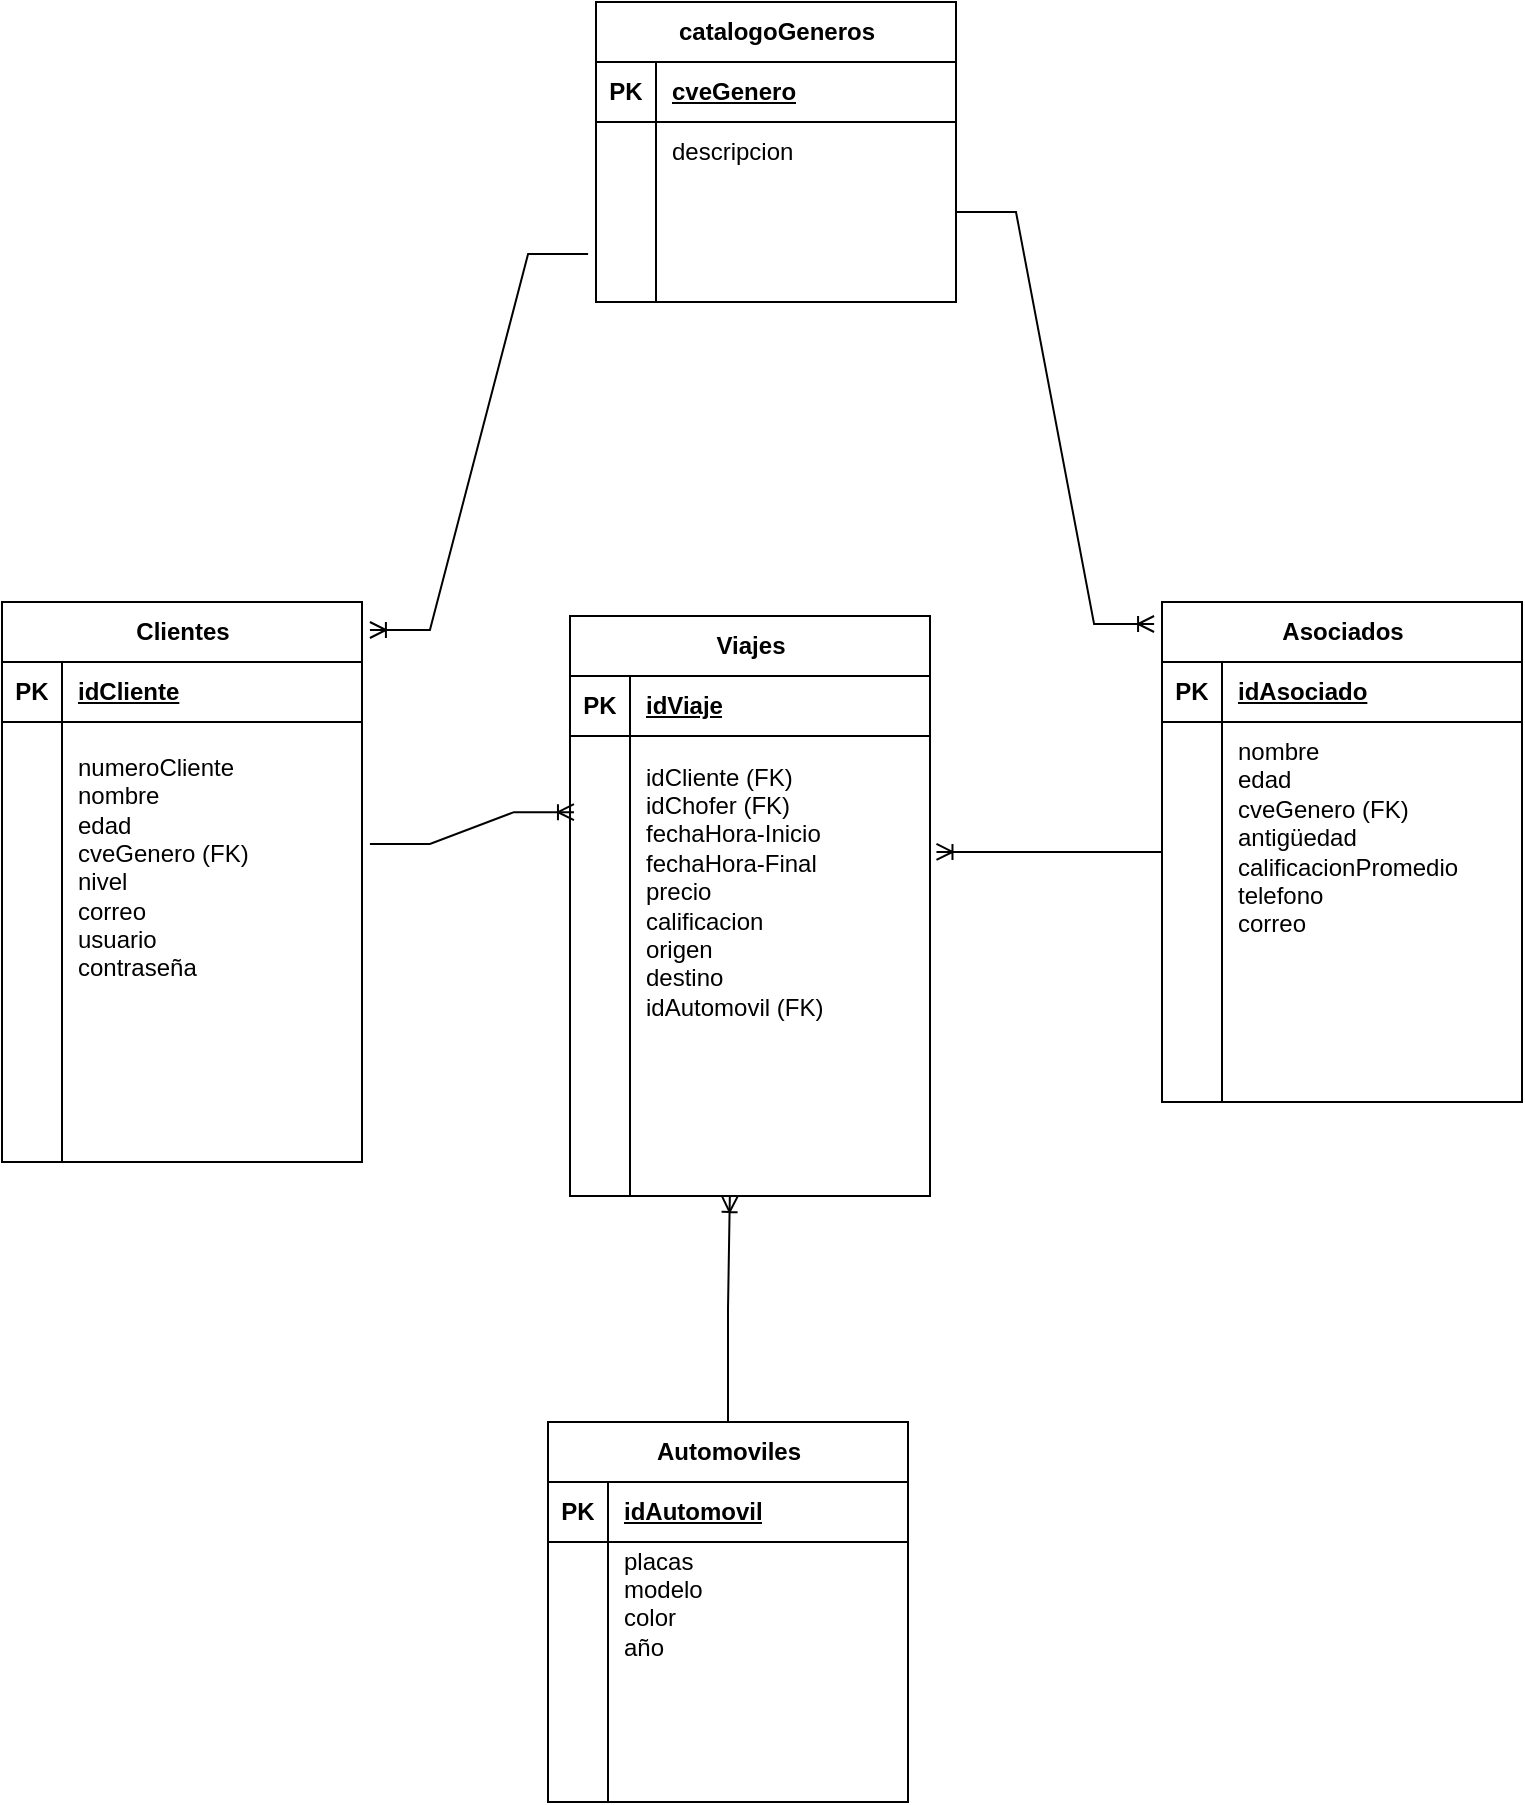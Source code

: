 <mxfile version="24.5.2" type="device">
  <diagram name="Página-1" id="4hVTqncPljAN6FmoQCaI">
    <mxGraphModel dx="880" dy="1637" grid="1" gridSize="10" guides="1" tooltips="1" connect="1" arrows="1" fold="1" page="1" pageScale="1" pageWidth="827" pageHeight="1169" math="0" shadow="0">
      <root>
        <mxCell id="0" />
        <mxCell id="1" parent="0" />
        <mxCell id="z5YzH5Ith2fUqJnu-9lH-1" value="Clientes" style="shape=table;startSize=30;container=1;collapsible=1;childLayout=tableLayout;fixedRows=1;rowLines=0;fontStyle=1;align=center;resizeLast=1;html=1;" parent="1" vertex="1">
          <mxGeometry x="40" y="30" width="180" height="280" as="geometry" />
        </mxCell>
        <mxCell id="z5YzH5Ith2fUqJnu-9lH-2" value="" style="shape=tableRow;horizontal=0;startSize=0;swimlaneHead=0;swimlaneBody=0;fillColor=none;collapsible=0;dropTarget=0;points=[[0,0.5],[1,0.5]];portConstraint=eastwest;top=0;left=0;right=0;bottom=1;" parent="z5YzH5Ith2fUqJnu-9lH-1" vertex="1">
          <mxGeometry y="30" width="180" height="30" as="geometry" />
        </mxCell>
        <mxCell id="z5YzH5Ith2fUqJnu-9lH-3" value="PK" style="shape=partialRectangle;connectable=0;fillColor=none;top=0;left=0;bottom=0;right=0;fontStyle=1;overflow=hidden;whiteSpace=wrap;html=1;" parent="z5YzH5Ith2fUqJnu-9lH-2" vertex="1">
          <mxGeometry width="30" height="30" as="geometry">
            <mxRectangle width="30" height="30" as="alternateBounds" />
          </mxGeometry>
        </mxCell>
        <mxCell id="z5YzH5Ith2fUqJnu-9lH-4" value="idCliente" style="shape=partialRectangle;connectable=0;fillColor=none;top=0;left=0;bottom=0;right=0;align=left;spacingLeft=6;fontStyle=5;overflow=hidden;whiteSpace=wrap;html=1;" parent="z5YzH5Ith2fUqJnu-9lH-2" vertex="1">
          <mxGeometry x="30" width="150" height="30" as="geometry">
            <mxRectangle width="150" height="30" as="alternateBounds" />
          </mxGeometry>
        </mxCell>
        <mxCell id="z5YzH5Ith2fUqJnu-9lH-5" value="" style="shape=tableRow;horizontal=0;startSize=0;swimlaneHead=0;swimlaneBody=0;fillColor=none;collapsible=0;dropTarget=0;points=[[0,0.5],[1,0.5]];portConstraint=eastwest;top=0;left=0;right=0;bottom=0;" parent="z5YzH5Ith2fUqJnu-9lH-1" vertex="1">
          <mxGeometry y="60" width="180" height="160" as="geometry" />
        </mxCell>
        <mxCell id="z5YzH5Ith2fUqJnu-9lH-6" value="" style="shape=partialRectangle;connectable=0;fillColor=none;top=0;left=0;bottom=0;right=0;editable=1;overflow=hidden;whiteSpace=wrap;html=1;" parent="z5YzH5Ith2fUqJnu-9lH-5" vertex="1">
          <mxGeometry width="30" height="160" as="geometry">
            <mxRectangle width="30" height="160" as="alternateBounds" />
          </mxGeometry>
        </mxCell>
        <mxCell id="z5YzH5Ith2fUqJnu-9lH-7" value="numeroCliente&lt;div&gt;nombre&lt;div&gt;edad&lt;/div&gt;&lt;div&gt;cveGenero (FK)&lt;/div&gt;&lt;div&gt;&lt;span style=&quot;background-color: initial;&quot;&gt;nivel&lt;/span&gt;&lt;br&gt;&lt;/div&gt;&lt;div&gt;&lt;span style=&quot;background-color: initial;&quot;&gt;correo&lt;/span&gt;&lt;/div&gt;&lt;div&gt;&lt;span style=&quot;background-color: initial;&quot;&gt;usuario&lt;/span&gt;&lt;/div&gt;&lt;div&gt;&lt;span style=&quot;background-color: initial;&quot;&gt;contraseña&lt;/span&gt;&lt;/div&gt;&lt;div&gt;&lt;span style=&quot;background-color: initial;&quot;&gt;&lt;br&gt;&lt;/span&gt;&lt;/div&gt;&lt;/div&gt;" style="shape=partialRectangle;connectable=0;fillColor=none;top=0;left=0;bottom=0;right=0;align=left;spacingLeft=6;overflow=hidden;whiteSpace=wrap;html=1;" parent="z5YzH5Ith2fUqJnu-9lH-5" vertex="1">
          <mxGeometry x="30" width="150" height="160" as="geometry">
            <mxRectangle width="150" height="160" as="alternateBounds" />
          </mxGeometry>
        </mxCell>
        <mxCell id="z5YzH5Ith2fUqJnu-9lH-8" value="" style="shape=tableRow;horizontal=0;startSize=0;swimlaneHead=0;swimlaneBody=0;fillColor=none;collapsible=0;dropTarget=0;points=[[0,0.5],[1,0.5]];portConstraint=eastwest;top=0;left=0;right=0;bottom=0;" parent="z5YzH5Ith2fUqJnu-9lH-1" vertex="1">
          <mxGeometry y="220" width="180" height="30" as="geometry" />
        </mxCell>
        <mxCell id="z5YzH5Ith2fUqJnu-9lH-9" value="" style="shape=partialRectangle;connectable=0;fillColor=none;top=0;left=0;bottom=0;right=0;editable=1;overflow=hidden;whiteSpace=wrap;html=1;" parent="z5YzH5Ith2fUqJnu-9lH-8" vertex="1">
          <mxGeometry width="30" height="30" as="geometry">
            <mxRectangle width="30" height="30" as="alternateBounds" />
          </mxGeometry>
        </mxCell>
        <mxCell id="z5YzH5Ith2fUqJnu-9lH-10" value="" style="shape=partialRectangle;connectable=0;fillColor=none;top=0;left=0;bottom=0;right=0;align=left;spacingLeft=6;overflow=hidden;whiteSpace=wrap;html=1;" parent="z5YzH5Ith2fUqJnu-9lH-8" vertex="1">
          <mxGeometry x="30" width="150" height="30" as="geometry">
            <mxRectangle width="150" height="30" as="alternateBounds" />
          </mxGeometry>
        </mxCell>
        <mxCell id="z5YzH5Ith2fUqJnu-9lH-11" value="" style="shape=tableRow;horizontal=0;startSize=0;swimlaneHead=0;swimlaneBody=0;fillColor=none;collapsible=0;dropTarget=0;points=[[0,0.5],[1,0.5]];portConstraint=eastwest;top=0;left=0;right=0;bottom=0;" parent="z5YzH5Ith2fUqJnu-9lH-1" vertex="1">
          <mxGeometry y="250" width="180" height="30" as="geometry" />
        </mxCell>
        <mxCell id="z5YzH5Ith2fUqJnu-9lH-12" value="" style="shape=partialRectangle;connectable=0;fillColor=none;top=0;left=0;bottom=0;right=0;editable=1;overflow=hidden;whiteSpace=wrap;html=1;" parent="z5YzH5Ith2fUqJnu-9lH-11" vertex="1">
          <mxGeometry width="30" height="30" as="geometry">
            <mxRectangle width="30" height="30" as="alternateBounds" />
          </mxGeometry>
        </mxCell>
        <mxCell id="z5YzH5Ith2fUqJnu-9lH-13" value="" style="shape=partialRectangle;connectable=0;fillColor=none;top=0;left=0;bottom=0;right=0;align=left;spacingLeft=6;overflow=hidden;whiteSpace=wrap;html=1;" parent="z5YzH5Ith2fUqJnu-9lH-11" vertex="1">
          <mxGeometry x="30" width="150" height="30" as="geometry">
            <mxRectangle width="150" height="30" as="alternateBounds" />
          </mxGeometry>
        </mxCell>
        <mxCell id="z5YzH5Ith2fUqJnu-9lH-14" value="Asociados" style="shape=table;startSize=30;container=1;collapsible=1;childLayout=tableLayout;fixedRows=1;rowLines=0;fontStyle=1;align=center;resizeLast=1;html=1;" parent="1" vertex="1">
          <mxGeometry x="620" y="30" width="180" height="250" as="geometry" />
        </mxCell>
        <mxCell id="z5YzH5Ith2fUqJnu-9lH-15" value="" style="shape=tableRow;horizontal=0;startSize=0;swimlaneHead=0;swimlaneBody=0;fillColor=none;collapsible=0;dropTarget=0;points=[[0,0.5],[1,0.5]];portConstraint=eastwest;top=0;left=0;right=0;bottom=1;" parent="z5YzH5Ith2fUqJnu-9lH-14" vertex="1">
          <mxGeometry y="30" width="180" height="30" as="geometry" />
        </mxCell>
        <mxCell id="z5YzH5Ith2fUqJnu-9lH-16" value="PK" style="shape=partialRectangle;connectable=0;fillColor=none;top=0;left=0;bottom=0;right=0;fontStyle=1;overflow=hidden;whiteSpace=wrap;html=1;" parent="z5YzH5Ith2fUqJnu-9lH-15" vertex="1">
          <mxGeometry width="30" height="30" as="geometry">
            <mxRectangle width="30" height="30" as="alternateBounds" />
          </mxGeometry>
        </mxCell>
        <mxCell id="z5YzH5Ith2fUqJnu-9lH-17" value="idAsociado" style="shape=partialRectangle;connectable=0;fillColor=none;top=0;left=0;bottom=0;right=0;align=left;spacingLeft=6;fontStyle=5;overflow=hidden;whiteSpace=wrap;html=1;" parent="z5YzH5Ith2fUqJnu-9lH-15" vertex="1">
          <mxGeometry x="30" width="150" height="30" as="geometry">
            <mxRectangle width="150" height="30" as="alternateBounds" />
          </mxGeometry>
        </mxCell>
        <mxCell id="z5YzH5Ith2fUqJnu-9lH-18" value="" style="shape=tableRow;horizontal=0;startSize=0;swimlaneHead=0;swimlaneBody=0;fillColor=none;collapsible=0;dropTarget=0;points=[[0,0.5],[1,0.5]];portConstraint=eastwest;top=0;left=0;right=0;bottom=0;" parent="z5YzH5Ith2fUqJnu-9lH-14" vertex="1">
          <mxGeometry y="60" width="180" height="130" as="geometry" />
        </mxCell>
        <mxCell id="z5YzH5Ith2fUqJnu-9lH-19" value="" style="shape=partialRectangle;connectable=0;fillColor=none;top=0;left=0;bottom=0;right=0;editable=1;overflow=hidden;whiteSpace=wrap;html=1;" parent="z5YzH5Ith2fUqJnu-9lH-18" vertex="1">
          <mxGeometry width="30" height="130" as="geometry">
            <mxRectangle width="30" height="130" as="alternateBounds" />
          </mxGeometry>
        </mxCell>
        <mxCell id="z5YzH5Ith2fUqJnu-9lH-20" value="nombre&lt;div&gt;edad&lt;/div&gt;&lt;div&gt;cveGenero (FK)&lt;/div&gt;&lt;div&gt;&lt;span style=&quot;background-color: initial;&quot;&gt;antigüedad&lt;/span&gt;&lt;br&gt;&lt;/div&gt;&lt;div&gt;calificacionPromedio&lt;/div&gt;&lt;div&gt;telefono&lt;/div&gt;&lt;div&gt;correo&lt;/div&gt;&lt;div&gt;&lt;br&gt;&lt;/div&gt;" style="shape=partialRectangle;connectable=0;fillColor=none;top=0;left=0;bottom=0;right=0;align=left;spacingLeft=6;overflow=hidden;whiteSpace=wrap;html=1;" parent="z5YzH5Ith2fUqJnu-9lH-18" vertex="1">
          <mxGeometry x="30" width="150" height="130" as="geometry">
            <mxRectangle width="150" height="130" as="alternateBounds" />
          </mxGeometry>
        </mxCell>
        <mxCell id="z5YzH5Ith2fUqJnu-9lH-21" value="" style="shape=tableRow;horizontal=0;startSize=0;swimlaneHead=0;swimlaneBody=0;fillColor=none;collapsible=0;dropTarget=0;points=[[0,0.5],[1,0.5]];portConstraint=eastwest;top=0;left=0;right=0;bottom=0;" parent="z5YzH5Ith2fUqJnu-9lH-14" vertex="1">
          <mxGeometry y="190" width="180" height="30" as="geometry" />
        </mxCell>
        <mxCell id="z5YzH5Ith2fUqJnu-9lH-22" value="" style="shape=partialRectangle;connectable=0;fillColor=none;top=0;left=0;bottom=0;right=0;editable=1;overflow=hidden;whiteSpace=wrap;html=1;" parent="z5YzH5Ith2fUqJnu-9lH-21" vertex="1">
          <mxGeometry width="30" height="30" as="geometry">
            <mxRectangle width="30" height="30" as="alternateBounds" />
          </mxGeometry>
        </mxCell>
        <mxCell id="z5YzH5Ith2fUqJnu-9lH-23" value="" style="shape=partialRectangle;connectable=0;fillColor=none;top=0;left=0;bottom=0;right=0;align=left;spacingLeft=6;overflow=hidden;whiteSpace=wrap;html=1;" parent="z5YzH5Ith2fUqJnu-9lH-21" vertex="1">
          <mxGeometry x="30" width="150" height="30" as="geometry">
            <mxRectangle width="150" height="30" as="alternateBounds" />
          </mxGeometry>
        </mxCell>
        <mxCell id="z5YzH5Ith2fUqJnu-9lH-24" value="" style="shape=tableRow;horizontal=0;startSize=0;swimlaneHead=0;swimlaneBody=0;fillColor=none;collapsible=0;dropTarget=0;points=[[0,0.5],[1,0.5]];portConstraint=eastwest;top=0;left=0;right=0;bottom=0;" parent="z5YzH5Ith2fUqJnu-9lH-14" vertex="1">
          <mxGeometry y="220" width="180" height="30" as="geometry" />
        </mxCell>
        <mxCell id="z5YzH5Ith2fUqJnu-9lH-25" value="" style="shape=partialRectangle;connectable=0;fillColor=none;top=0;left=0;bottom=0;right=0;editable=1;overflow=hidden;whiteSpace=wrap;html=1;" parent="z5YzH5Ith2fUqJnu-9lH-24" vertex="1">
          <mxGeometry width="30" height="30" as="geometry">
            <mxRectangle width="30" height="30" as="alternateBounds" />
          </mxGeometry>
        </mxCell>
        <mxCell id="z5YzH5Ith2fUqJnu-9lH-26" value="" style="shape=partialRectangle;connectable=0;fillColor=none;top=0;left=0;bottom=0;right=0;align=left;spacingLeft=6;overflow=hidden;whiteSpace=wrap;html=1;" parent="z5YzH5Ith2fUqJnu-9lH-24" vertex="1">
          <mxGeometry x="30" width="150" height="30" as="geometry">
            <mxRectangle width="150" height="30" as="alternateBounds" />
          </mxGeometry>
        </mxCell>
        <mxCell id="z5YzH5Ith2fUqJnu-9lH-27" value="Viajes" style="shape=table;startSize=30;container=1;collapsible=1;childLayout=tableLayout;fixedRows=1;rowLines=0;fontStyle=1;align=center;resizeLast=1;html=1;" parent="1" vertex="1">
          <mxGeometry x="324" y="37" width="180" height="290" as="geometry" />
        </mxCell>
        <mxCell id="z5YzH5Ith2fUqJnu-9lH-28" value="" style="shape=tableRow;horizontal=0;startSize=0;swimlaneHead=0;swimlaneBody=0;fillColor=none;collapsible=0;dropTarget=0;points=[[0,0.5],[1,0.5]];portConstraint=eastwest;top=0;left=0;right=0;bottom=1;" parent="z5YzH5Ith2fUqJnu-9lH-27" vertex="1">
          <mxGeometry y="30" width="180" height="30" as="geometry" />
        </mxCell>
        <mxCell id="z5YzH5Ith2fUqJnu-9lH-29" value="PK" style="shape=partialRectangle;connectable=0;fillColor=none;top=0;left=0;bottom=0;right=0;fontStyle=1;overflow=hidden;whiteSpace=wrap;html=1;" parent="z5YzH5Ith2fUqJnu-9lH-28" vertex="1">
          <mxGeometry width="30" height="30" as="geometry">
            <mxRectangle width="30" height="30" as="alternateBounds" />
          </mxGeometry>
        </mxCell>
        <mxCell id="z5YzH5Ith2fUqJnu-9lH-30" value="idViaje" style="shape=partialRectangle;connectable=0;fillColor=none;top=0;left=0;bottom=0;right=0;align=left;spacingLeft=6;fontStyle=5;overflow=hidden;whiteSpace=wrap;html=1;" parent="z5YzH5Ith2fUqJnu-9lH-28" vertex="1">
          <mxGeometry x="30" width="150" height="30" as="geometry">
            <mxRectangle width="150" height="30" as="alternateBounds" />
          </mxGeometry>
        </mxCell>
        <mxCell id="z5YzH5Ith2fUqJnu-9lH-31" value="" style="shape=tableRow;horizontal=0;startSize=0;swimlaneHead=0;swimlaneBody=0;fillColor=none;collapsible=0;dropTarget=0;points=[[0,0.5],[1,0.5]];portConstraint=eastwest;top=0;left=0;right=0;bottom=0;" parent="z5YzH5Ith2fUqJnu-9lH-27" vertex="1">
          <mxGeometry y="60" width="180" height="170" as="geometry" />
        </mxCell>
        <mxCell id="z5YzH5Ith2fUqJnu-9lH-32" value="" style="shape=partialRectangle;connectable=0;fillColor=none;top=0;left=0;bottom=0;right=0;editable=1;overflow=hidden;whiteSpace=wrap;html=1;" parent="z5YzH5Ith2fUqJnu-9lH-31" vertex="1">
          <mxGeometry width="30" height="170" as="geometry">
            <mxRectangle width="30" height="170" as="alternateBounds" />
          </mxGeometry>
        </mxCell>
        <mxCell id="z5YzH5Ith2fUqJnu-9lH-33" value="&lt;div&gt;idCliente (FK)&lt;/div&gt;&lt;div&gt;idChofer (FK)&lt;/div&gt;&lt;div&gt;fechaHora-Inicio&lt;/div&gt;&lt;div&gt;fechaHora-Final&lt;/div&gt;&lt;div&gt;precio&lt;/div&gt;&lt;div&gt;calificacion&lt;/div&gt;&lt;div&gt;origen&lt;/div&gt;&lt;div&gt;destino&lt;/div&gt;&lt;div&gt;idAutomovil (FK)&lt;/div&gt;&lt;div&gt;&lt;br&gt;&lt;/div&gt;" style="shape=partialRectangle;connectable=0;fillColor=none;top=0;left=0;bottom=0;right=0;align=left;spacingLeft=6;overflow=hidden;whiteSpace=wrap;html=1;" parent="z5YzH5Ith2fUqJnu-9lH-31" vertex="1">
          <mxGeometry x="30" width="150" height="170" as="geometry">
            <mxRectangle width="150" height="170" as="alternateBounds" />
          </mxGeometry>
        </mxCell>
        <mxCell id="z5YzH5Ith2fUqJnu-9lH-34" value="" style="shape=tableRow;horizontal=0;startSize=0;swimlaneHead=0;swimlaneBody=0;fillColor=none;collapsible=0;dropTarget=0;points=[[0,0.5],[1,0.5]];portConstraint=eastwest;top=0;left=0;right=0;bottom=0;" parent="z5YzH5Ith2fUqJnu-9lH-27" vertex="1">
          <mxGeometry y="230" width="180" height="30" as="geometry" />
        </mxCell>
        <mxCell id="z5YzH5Ith2fUqJnu-9lH-35" value="" style="shape=partialRectangle;connectable=0;fillColor=none;top=0;left=0;bottom=0;right=0;editable=1;overflow=hidden;whiteSpace=wrap;html=1;" parent="z5YzH5Ith2fUqJnu-9lH-34" vertex="1">
          <mxGeometry width="30" height="30" as="geometry">
            <mxRectangle width="30" height="30" as="alternateBounds" />
          </mxGeometry>
        </mxCell>
        <mxCell id="z5YzH5Ith2fUqJnu-9lH-36" value="" style="shape=partialRectangle;connectable=0;fillColor=none;top=0;left=0;bottom=0;right=0;align=left;spacingLeft=6;overflow=hidden;whiteSpace=wrap;html=1;" parent="z5YzH5Ith2fUqJnu-9lH-34" vertex="1">
          <mxGeometry x="30" width="150" height="30" as="geometry">
            <mxRectangle width="150" height="30" as="alternateBounds" />
          </mxGeometry>
        </mxCell>
        <mxCell id="z5YzH5Ith2fUqJnu-9lH-37" value="" style="shape=tableRow;horizontal=0;startSize=0;swimlaneHead=0;swimlaneBody=0;fillColor=none;collapsible=0;dropTarget=0;points=[[0,0.5],[1,0.5]];portConstraint=eastwest;top=0;left=0;right=0;bottom=0;" parent="z5YzH5Ith2fUqJnu-9lH-27" vertex="1">
          <mxGeometry y="260" width="180" height="30" as="geometry" />
        </mxCell>
        <mxCell id="z5YzH5Ith2fUqJnu-9lH-38" value="" style="shape=partialRectangle;connectable=0;fillColor=none;top=0;left=0;bottom=0;right=0;editable=1;overflow=hidden;whiteSpace=wrap;html=1;" parent="z5YzH5Ith2fUqJnu-9lH-37" vertex="1">
          <mxGeometry width="30" height="30" as="geometry">
            <mxRectangle width="30" height="30" as="alternateBounds" />
          </mxGeometry>
        </mxCell>
        <mxCell id="z5YzH5Ith2fUqJnu-9lH-39" value="" style="shape=partialRectangle;connectable=0;fillColor=none;top=0;left=0;bottom=0;right=0;align=left;spacingLeft=6;overflow=hidden;whiteSpace=wrap;html=1;" parent="z5YzH5Ith2fUqJnu-9lH-37" vertex="1">
          <mxGeometry x="30" width="150" height="30" as="geometry">
            <mxRectangle width="150" height="30" as="alternateBounds" />
          </mxGeometry>
        </mxCell>
        <mxCell id="z5YzH5Ith2fUqJnu-9lH-40" value="" style="edgeStyle=entityRelationEdgeStyle;fontSize=12;html=1;endArrow=ERoneToMany;rounded=0;entryX=0.011;entryY=0.224;entryDx=0;entryDy=0;entryPerimeter=0;exitX=1.022;exitY=0.381;exitDx=0;exitDy=0;exitPerimeter=0;" parent="1" source="z5YzH5Ith2fUqJnu-9lH-5" target="z5YzH5Ith2fUqJnu-9lH-31" edge="1">
          <mxGeometry width="100" height="100" relative="1" as="geometry">
            <mxPoint x="270" y="150" as="sourcePoint" />
            <mxPoint x="330" y="80" as="targetPoint" />
          </mxGeometry>
        </mxCell>
        <mxCell id="z5YzH5Ith2fUqJnu-9lH-43" value="" style="edgeStyle=entityRelationEdgeStyle;fontSize=12;html=1;endArrow=ERoneToMany;rounded=0;entryX=1.018;entryY=0.341;entryDx=0;entryDy=0;entryPerimeter=0;exitX=0;exitY=0.5;exitDx=0;exitDy=0;" parent="1" source="z5YzH5Ith2fUqJnu-9lH-18" target="z5YzH5Ith2fUqJnu-9lH-31" edge="1">
          <mxGeometry width="100" height="100" relative="1" as="geometry">
            <mxPoint x="490" y="203" as="sourcePoint" />
            <mxPoint x="592" y="180" as="targetPoint" />
            <Array as="points">
              <mxPoint x="826" y="272" />
            </Array>
          </mxGeometry>
        </mxCell>
        <mxCell id="z5YzH5Ith2fUqJnu-9lH-44" value="catalogoGeneros" style="shape=table;startSize=30;container=1;collapsible=1;childLayout=tableLayout;fixedRows=1;rowLines=0;fontStyle=1;align=center;resizeLast=1;html=1;" parent="1" vertex="1">
          <mxGeometry x="337" y="-270" width="180" height="150" as="geometry" />
        </mxCell>
        <mxCell id="z5YzH5Ith2fUqJnu-9lH-45" value="" style="shape=tableRow;horizontal=0;startSize=0;swimlaneHead=0;swimlaneBody=0;fillColor=none;collapsible=0;dropTarget=0;points=[[0,0.5],[1,0.5]];portConstraint=eastwest;top=0;left=0;right=0;bottom=1;" parent="z5YzH5Ith2fUqJnu-9lH-44" vertex="1">
          <mxGeometry y="30" width="180" height="30" as="geometry" />
        </mxCell>
        <mxCell id="z5YzH5Ith2fUqJnu-9lH-46" value="PK" style="shape=partialRectangle;connectable=0;fillColor=none;top=0;left=0;bottom=0;right=0;fontStyle=1;overflow=hidden;whiteSpace=wrap;html=1;" parent="z5YzH5Ith2fUqJnu-9lH-45" vertex="1">
          <mxGeometry width="30" height="30" as="geometry">
            <mxRectangle width="30" height="30" as="alternateBounds" />
          </mxGeometry>
        </mxCell>
        <mxCell id="z5YzH5Ith2fUqJnu-9lH-47" value="cveGenero" style="shape=partialRectangle;connectable=0;fillColor=none;top=0;left=0;bottom=0;right=0;align=left;spacingLeft=6;fontStyle=5;overflow=hidden;whiteSpace=wrap;html=1;" parent="z5YzH5Ith2fUqJnu-9lH-45" vertex="1">
          <mxGeometry x="30" width="150" height="30" as="geometry">
            <mxRectangle width="150" height="30" as="alternateBounds" />
          </mxGeometry>
        </mxCell>
        <mxCell id="z5YzH5Ith2fUqJnu-9lH-48" value="" style="shape=tableRow;horizontal=0;startSize=0;swimlaneHead=0;swimlaneBody=0;fillColor=none;collapsible=0;dropTarget=0;points=[[0,0.5],[1,0.5]];portConstraint=eastwest;top=0;left=0;right=0;bottom=0;" parent="z5YzH5Ith2fUqJnu-9lH-44" vertex="1">
          <mxGeometry y="60" width="180" height="30" as="geometry" />
        </mxCell>
        <mxCell id="z5YzH5Ith2fUqJnu-9lH-49" value="" style="shape=partialRectangle;connectable=0;fillColor=none;top=0;left=0;bottom=0;right=0;editable=1;overflow=hidden;whiteSpace=wrap;html=1;" parent="z5YzH5Ith2fUqJnu-9lH-48" vertex="1">
          <mxGeometry width="30" height="30" as="geometry">
            <mxRectangle width="30" height="30" as="alternateBounds" />
          </mxGeometry>
        </mxCell>
        <mxCell id="z5YzH5Ith2fUqJnu-9lH-50" value="descripcion" style="shape=partialRectangle;connectable=0;fillColor=none;top=0;left=0;bottom=0;right=0;align=left;spacingLeft=6;overflow=hidden;whiteSpace=wrap;html=1;" parent="z5YzH5Ith2fUqJnu-9lH-48" vertex="1">
          <mxGeometry x="30" width="150" height="30" as="geometry">
            <mxRectangle width="150" height="30" as="alternateBounds" />
          </mxGeometry>
        </mxCell>
        <mxCell id="z5YzH5Ith2fUqJnu-9lH-51" value="" style="shape=tableRow;horizontal=0;startSize=0;swimlaneHead=0;swimlaneBody=0;fillColor=none;collapsible=0;dropTarget=0;points=[[0,0.5],[1,0.5]];portConstraint=eastwest;top=0;left=0;right=0;bottom=0;" parent="z5YzH5Ith2fUqJnu-9lH-44" vertex="1">
          <mxGeometry y="90" width="180" height="30" as="geometry" />
        </mxCell>
        <mxCell id="z5YzH5Ith2fUqJnu-9lH-52" value="" style="shape=partialRectangle;connectable=0;fillColor=none;top=0;left=0;bottom=0;right=0;editable=1;overflow=hidden;whiteSpace=wrap;html=1;" parent="z5YzH5Ith2fUqJnu-9lH-51" vertex="1">
          <mxGeometry width="30" height="30" as="geometry">
            <mxRectangle width="30" height="30" as="alternateBounds" />
          </mxGeometry>
        </mxCell>
        <mxCell id="z5YzH5Ith2fUqJnu-9lH-53" value="" style="shape=partialRectangle;connectable=0;fillColor=none;top=0;left=0;bottom=0;right=0;align=left;spacingLeft=6;overflow=hidden;whiteSpace=wrap;html=1;" parent="z5YzH5Ith2fUqJnu-9lH-51" vertex="1">
          <mxGeometry x="30" width="150" height="30" as="geometry">
            <mxRectangle width="150" height="30" as="alternateBounds" />
          </mxGeometry>
        </mxCell>
        <mxCell id="z5YzH5Ith2fUqJnu-9lH-54" value="" style="shape=tableRow;horizontal=0;startSize=0;swimlaneHead=0;swimlaneBody=0;fillColor=none;collapsible=0;dropTarget=0;points=[[0,0.5],[1,0.5]];portConstraint=eastwest;top=0;left=0;right=0;bottom=0;" parent="z5YzH5Ith2fUqJnu-9lH-44" vertex="1">
          <mxGeometry y="120" width="180" height="30" as="geometry" />
        </mxCell>
        <mxCell id="z5YzH5Ith2fUqJnu-9lH-55" value="" style="shape=partialRectangle;connectable=0;fillColor=none;top=0;left=0;bottom=0;right=0;editable=1;overflow=hidden;whiteSpace=wrap;html=1;" parent="z5YzH5Ith2fUqJnu-9lH-54" vertex="1">
          <mxGeometry width="30" height="30" as="geometry">
            <mxRectangle width="30" height="30" as="alternateBounds" />
          </mxGeometry>
        </mxCell>
        <mxCell id="z5YzH5Ith2fUqJnu-9lH-56" value="" style="shape=partialRectangle;connectable=0;fillColor=none;top=0;left=0;bottom=0;right=0;align=left;spacingLeft=6;overflow=hidden;whiteSpace=wrap;html=1;" parent="z5YzH5Ith2fUqJnu-9lH-54" vertex="1">
          <mxGeometry x="30" width="150" height="30" as="geometry">
            <mxRectangle width="150" height="30" as="alternateBounds" />
          </mxGeometry>
        </mxCell>
        <mxCell id="z5YzH5Ith2fUqJnu-9lH-57" value="" style="edgeStyle=entityRelationEdgeStyle;fontSize=12;html=1;endArrow=ERoneToMany;rounded=0;exitX=-0.022;exitY=0.2;exitDx=0;exitDy=0;exitPerimeter=0;entryX=1.022;entryY=0.05;entryDx=0;entryDy=0;entryPerimeter=0;" parent="1" source="z5YzH5Ith2fUqJnu-9lH-54" target="z5YzH5Ith2fUqJnu-9lH-1" edge="1">
          <mxGeometry width="100" height="100" relative="1" as="geometry">
            <mxPoint x="350" y="-27" as="sourcePoint" />
            <mxPoint x="180" y="-30" as="targetPoint" />
            <Array as="points">
              <mxPoint x="506" y="-268" />
            </Array>
          </mxGeometry>
        </mxCell>
        <mxCell id="z5YzH5Ith2fUqJnu-9lH-59" value="" style="edgeStyle=entityRelationEdgeStyle;fontSize=12;html=1;endArrow=ERoneToMany;rounded=0;exitX=1;exitY=0.5;exitDx=0;exitDy=0;entryX=-0.022;entryY=0.044;entryDx=0;entryDy=0;entryPerimeter=0;" parent="1" source="z5YzH5Ith2fUqJnu-9lH-51" target="z5YzH5Ith2fUqJnu-9lH-14" edge="1">
          <mxGeometry width="100" height="100" relative="1" as="geometry">
            <mxPoint x="336" y="-124" as="sourcePoint" />
            <mxPoint x="234" y="54" as="targetPoint" />
            <Array as="points">
              <mxPoint x="516" y="-258" />
            </Array>
          </mxGeometry>
        </mxCell>
        <mxCell id="z5YzH5Ith2fUqJnu-9lH-62" value="Automoviles" style="shape=table;startSize=30;container=1;collapsible=1;childLayout=tableLayout;fixedRows=1;rowLines=0;fontStyle=1;align=center;resizeLast=1;html=1;" parent="1" vertex="1">
          <mxGeometry x="313" y="440" width="180" height="190.0" as="geometry" />
        </mxCell>
        <mxCell id="z5YzH5Ith2fUqJnu-9lH-63" value="" style="shape=tableRow;horizontal=0;startSize=0;swimlaneHead=0;swimlaneBody=0;fillColor=none;collapsible=0;dropTarget=0;points=[[0,0.5],[1,0.5]];portConstraint=eastwest;top=0;left=0;right=0;bottom=1;" parent="z5YzH5Ith2fUqJnu-9lH-62" vertex="1">
          <mxGeometry y="30" width="180" height="30" as="geometry" />
        </mxCell>
        <mxCell id="z5YzH5Ith2fUqJnu-9lH-64" value="PK" style="shape=partialRectangle;connectable=0;fillColor=none;top=0;left=0;bottom=0;right=0;fontStyle=1;overflow=hidden;whiteSpace=wrap;html=1;" parent="z5YzH5Ith2fUqJnu-9lH-63" vertex="1">
          <mxGeometry width="30" height="30" as="geometry">
            <mxRectangle width="30" height="30" as="alternateBounds" />
          </mxGeometry>
        </mxCell>
        <mxCell id="z5YzH5Ith2fUqJnu-9lH-65" value="idAutomovil" style="shape=partialRectangle;connectable=0;fillColor=none;top=0;left=0;bottom=0;right=0;align=left;spacingLeft=6;fontStyle=5;overflow=hidden;whiteSpace=wrap;html=1;" parent="z5YzH5Ith2fUqJnu-9lH-63" vertex="1">
          <mxGeometry x="30" width="150" height="30" as="geometry">
            <mxRectangle width="150" height="30" as="alternateBounds" />
          </mxGeometry>
        </mxCell>
        <mxCell id="z5YzH5Ith2fUqJnu-9lH-66" value="" style="shape=tableRow;horizontal=0;startSize=0;swimlaneHead=0;swimlaneBody=0;fillColor=none;collapsible=0;dropTarget=0;points=[[0,0.5],[1,0.5]];portConstraint=eastwest;top=0;left=0;right=0;bottom=0;" parent="z5YzH5Ith2fUqJnu-9lH-62" vertex="1">
          <mxGeometry y="60" width="180" height="70" as="geometry" />
        </mxCell>
        <mxCell id="z5YzH5Ith2fUqJnu-9lH-67" value="" style="shape=partialRectangle;connectable=0;fillColor=none;top=0;left=0;bottom=0;right=0;editable=1;overflow=hidden;whiteSpace=wrap;html=1;" parent="z5YzH5Ith2fUqJnu-9lH-66" vertex="1">
          <mxGeometry width="30" height="70" as="geometry">
            <mxRectangle width="30" height="70" as="alternateBounds" />
          </mxGeometry>
        </mxCell>
        <mxCell id="z5YzH5Ith2fUqJnu-9lH-68" value="placas&lt;div&gt;modelo&lt;/div&gt;&lt;div&gt;color&lt;/div&gt;&lt;div&gt;año&lt;/div&gt;&lt;div&gt;&lt;br&gt;&lt;/div&gt;" style="shape=partialRectangle;connectable=0;fillColor=none;top=0;left=0;bottom=0;right=0;align=left;spacingLeft=6;overflow=hidden;whiteSpace=wrap;html=1;" parent="z5YzH5Ith2fUqJnu-9lH-66" vertex="1">
          <mxGeometry x="30" width="150" height="70" as="geometry">
            <mxRectangle width="150" height="70" as="alternateBounds" />
          </mxGeometry>
        </mxCell>
        <mxCell id="z5YzH5Ith2fUqJnu-9lH-69" value="" style="shape=tableRow;horizontal=0;startSize=0;swimlaneHead=0;swimlaneBody=0;fillColor=none;collapsible=0;dropTarget=0;points=[[0,0.5],[1,0.5]];portConstraint=eastwest;top=0;left=0;right=0;bottom=0;" parent="z5YzH5Ith2fUqJnu-9lH-62" vertex="1">
          <mxGeometry y="130" width="180" height="30" as="geometry" />
        </mxCell>
        <mxCell id="z5YzH5Ith2fUqJnu-9lH-70" value="" style="shape=partialRectangle;connectable=0;fillColor=none;top=0;left=0;bottom=0;right=0;editable=1;overflow=hidden;whiteSpace=wrap;html=1;" parent="z5YzH5Ith2fUqJnu-9lH-69" vertex="1">
          <mxGeometry width="30" height="30" as="geometry">
            <mxRectangle width="30" height="30" as="alternateBounds" />
          </mxGeometry>
        </mxCell>
        <mxCell id="z5YzH5Ith2fUqJnu-9lH-71" value="" style="shape=partialRectangle;connectable=0;fillColor=none;top=0;left=0;bottom=0;right=0;align=left;spacingLeft=6;overflow=hidden;whiteSpace=wrap;html=1;" parent="z5YzH5Ith2fUqJnu-9lH-69" vertex="1">
          <mxGeometry x="30" width="150" height="30" as="geometry">
            <mxRectangle width="150" height="30" as="alternateBounds" />
          </mxGeometry>
        </mxCell>
        <mxCell id="z5YzH5Ith2fUqJnu-9lH-72" value="" style="shape=tableRow;horizontal=0;startSize=0;swimlaneHead=0;swimlaneBody=0;fillColor=none;collapsible=0;dropTarget=0;points=[[0,0.5],[1,0.5]];portConstraint=eastwest;top=0;left=0;right=0;bottom=0;" parent="z5YzH5Ith2fUqJnu-9lH-62" vertex="1">
          <mxGeometry y="160" width="180" height="30" as="geometry" />
        </mxCell>
        <mxCell id="z5YzH5Ith2fUqJnu-9lH-73" value="" style="shape=partialRectangle;connectable=0;fillColor=none;top=0;left=0;bottom=0;right=0;editable=1;overflow=hidden;whiteSpace=wrap;html=1;" parent="z5YzH5Ith2fUqJnu-9lH-72" vertex="1">
          <mxGeometry width="30" height="30" as="geometry">
            <mxRectangle width="30" height="30" as="alternateBounds" />
          </mxGeometry>
        </mxCell>
        <mxCell id="z5YzH5Ith2fUqJnu-9lH-74" value="" style="shape=partialRectangle;connectable=0;fillColor=none;top=0;left=0;bottom=0;right=0;align=left;spacingLeft=6;overflow=hidden;whiteSpace=wrap;html=1;" parent="z5YzH5Ith2fUqJnu-9lH-72" vertex="1">
          <mxGeometry x="30" width="150" height="30" as="geometry">
            <mxRectangle width="150" height="30" as="alternateBounds" />
          </mxGeometry>
        </mxCell>
        <mxCell id="z5YzH5Ith2fUqJnu-9lH-75" value="" style="edgeStyle=orthogonalEdgeStyle;fontSize=12;html=1;endArrow=ERoneToMany;rounded=0;exitX=0.5;exitY=0;exitDx=0;exitDy=0;entryX=0.444;entryY=1;entryDx=0;entryDy=0;entryPerimeter=0;" parent="1" source="z5YzH5Ith2fUqJnu-9lH-62" target="z5YzH5Ith2fUqJnu-9lH-37" edge="1">
          <mxGeometry width="100" height="100" relative="1" as="geometry">
            <mxPoint x="234" y="161" as="sourcePoint" />
            <mxPoint x="390" y="400" as="targetPoint" />
          </mxGeometry>
        </mxCell>
      </root>
    </mxGraphModel>
  </diagram>
</mxfile>
